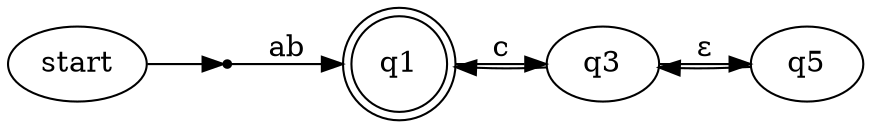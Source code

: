 digraph G {
  rankdir=LR;
  q0 [shape=point];
  start -> q0;
  q1 [shape=doublecircle];
  q0 -> q1 [label="ab"];
  q1 -> q3 [label="c"];
  q3 -> q1;
  q3 -> q5 [label="ε"];
  q5 -> q3;
}
